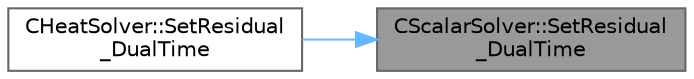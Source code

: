digraph "CScalarSolver::SetResidual_DualTime"
{
 // LATEX_PDF_SIZE
  bgcolor="transparent";
  edge [fontname=Helvetica,fontsize=10,labelfontname=Helvetica,labelfontsize=10];
  node [fontname=Helvetica,fontsize=10,shape=box,height=0.2,width=0.4];
  rankdir="RL";
  Node1 [id="Node000001",label="CScalarSolver::SetResidual\l_DualTime",height=0.2,width=0.4,color="gray40", fillcolor="grey60", style="filled", fontcolor="black",tooltip="Set the total residual adding the term that comes from the Dual Time-Stepping Strategy."];
  Node1 -> Node2 [id="edge1_Node000001_Node000002",dir="back",color="steelblue1",style="solid",tooltip=" "];
  Node2 [id="Node000002",label="CHeatSolver::SetResidual\l_DualTime",height=0.2,width=0.4,color="grey40", fillcolor="white", style="filled",URL="$classCHeatSolver.html#a36514dfa7f0738e1f0dd11123f6a6eba",tooltip="Set the total residual adding the term that comes from the Dual Time-Stepping Strategy."];
}
